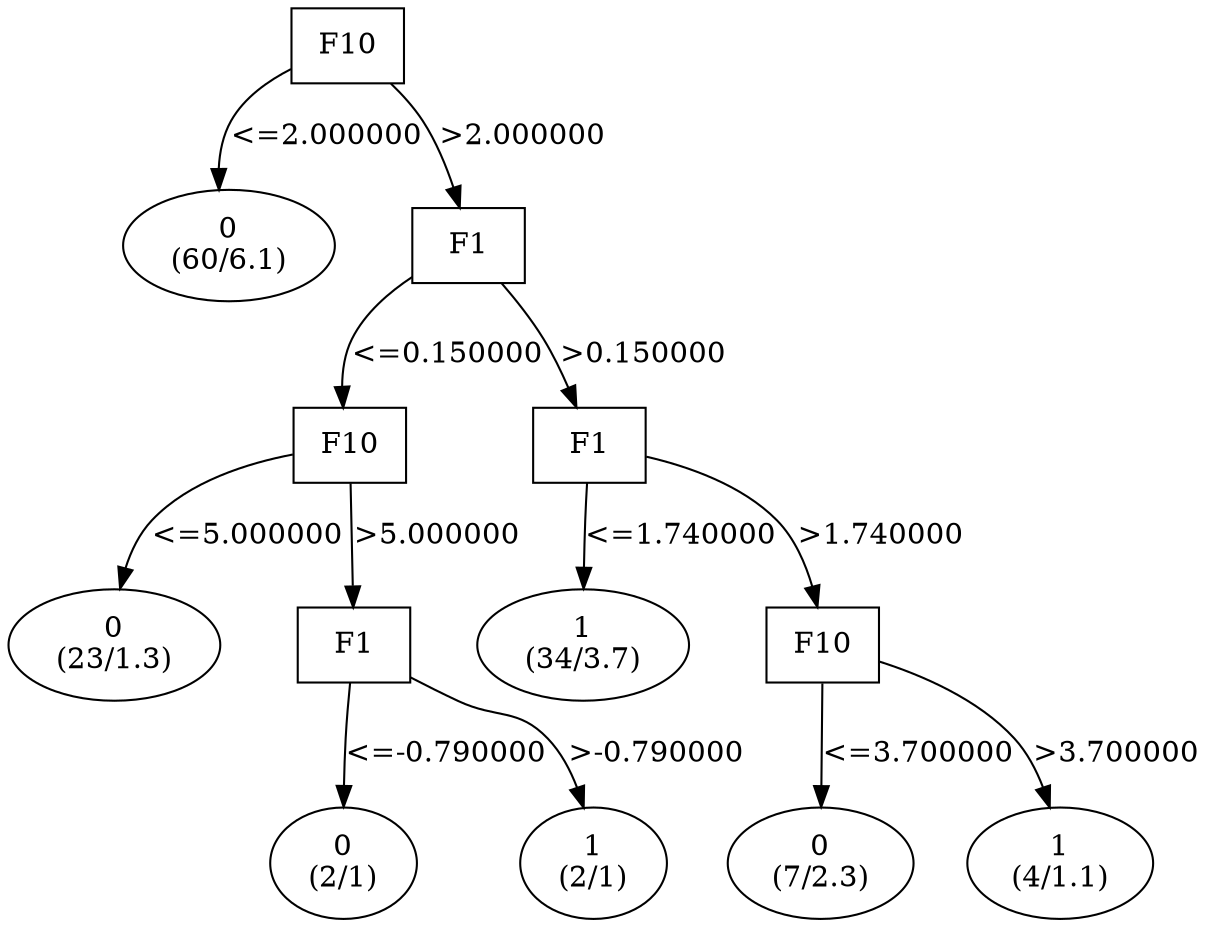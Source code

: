 digraph YaDT {
n0 [ shape=box, label="F10\n"]
n0 -> n1 [label="<=2.000000"]
n1 [ shape=ellipse, label="0\n(60/6.1)"]
n0 -> n2 [label=">2.000000"]
n2 [ shape=box, label="F1\n"]
n2 -> n3 [label="<=0.150000"]
n3 [ shape=box, label="F10\n"]
n3 -> n4 [label="<=5.000000"]
n4 [ shape=ellipse, label="0\n(23/1.3)"]
n3 -> n5 [label=">5.000000"]
n5 [ shape=box, label="F1\n"]
n5 -> n6 [label="<=-0.790000"]
n6 [ shape=ellipse, label="0\n(2/1)"]
n5 -> n7 [label=">-0.790000"]
n7 [ shape=ellipse, label="1\n(2/1)"]
n2 -> n10 [label=">0.150000"]
n10 [ shape=box, label="F1\n"]
n10 -> n11 [label="<=1.740000"]
n11 [ shape=ellipse, label="1\n(34/3.7)"]
n10 -> n12 [label=">1.740000"]
n12 [ shape=box, label="F10\n"]
n12 -> n13 [label="<=3.700000"]
n13 [ shape=ellipse, label="0\n(7/2.3)"]
n12 -> n14 [label=">3.700000"]
n14 [ shape=ellipse, label="1\n(4/1.1)"]
}
